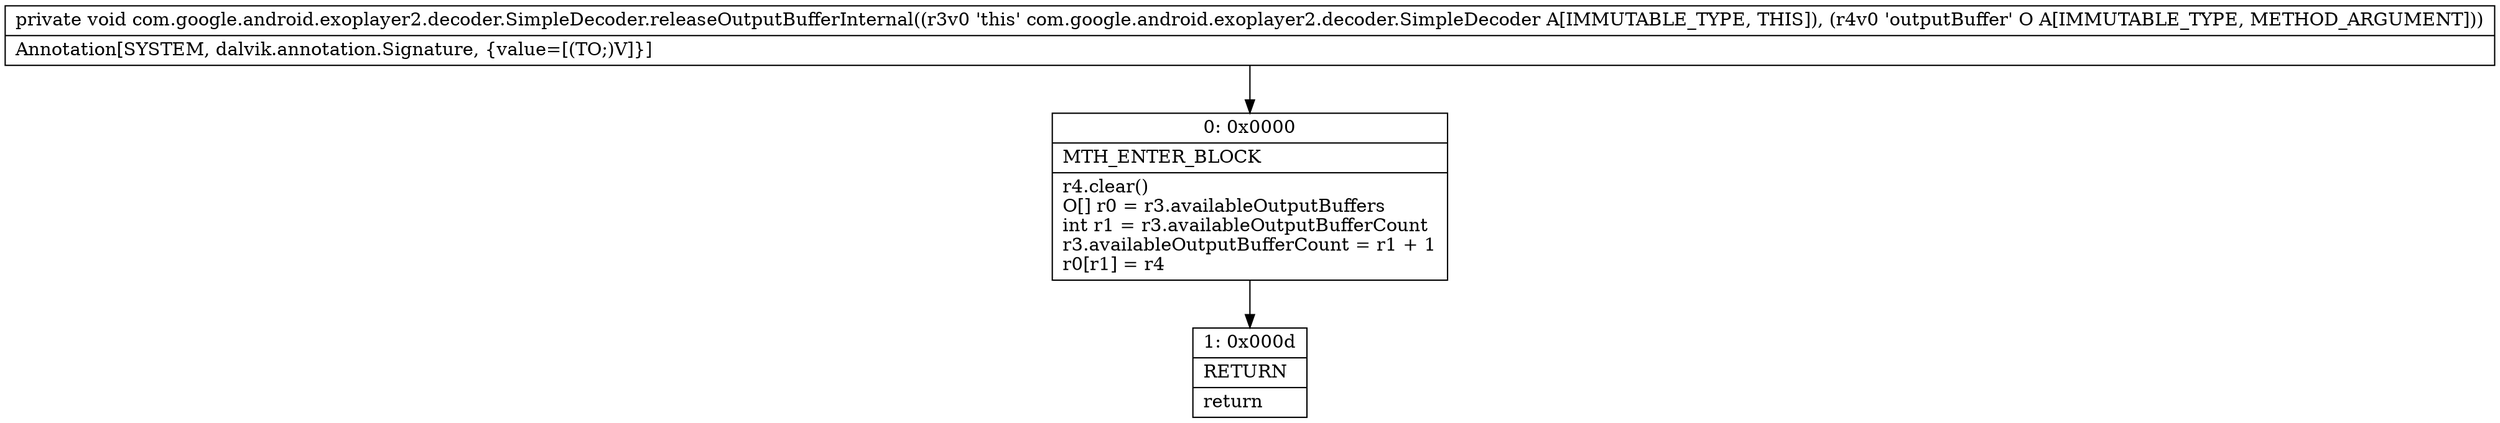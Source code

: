 digraph "CFG forcom.google.android.exoplayer2.decoder.SimpleDecoder.releaseOutputBufferInternal(Lcom\/google\/android\/exoplayer2\/decoder\/OutputBuffer;)V" {
Node_0 [shape=record,label="{0\:\ 0x0000|MTH_ENTER_BLOCK\l|r4.clear()\lO[] r0 = r3.availableOutputBuffers\lint r1 = r3.availableOutputBufferCount\lr3.availableOutputBufferCount = r1 + 1\lr0[r1] = r4\l}"];
Node_1 [shape=record,label="{1\:\ 0x000d|RETURN\l|return\l}"];
MethodNode[shape=record,label="{private void com.google.android.exoplayer2.decoder.SimpleDecoder.releaseOutputBufferInternal((r3v0 'this' com.google.android.exoplayer2.decoder.SimpleDecoder A[IMMUTABLE_TYPE, THIS]), (r4v0 'outputBuffer' O A[IMMUTABLE_TYPE, METHOD_ARGUMENT]))  | Annotation[SYSTEM, dalvik.annotation.Signature, \{value=[(TO;)V]\}]\l}"];
MethodNode -> Node_0;
Node_0 -> Node_1;
}

